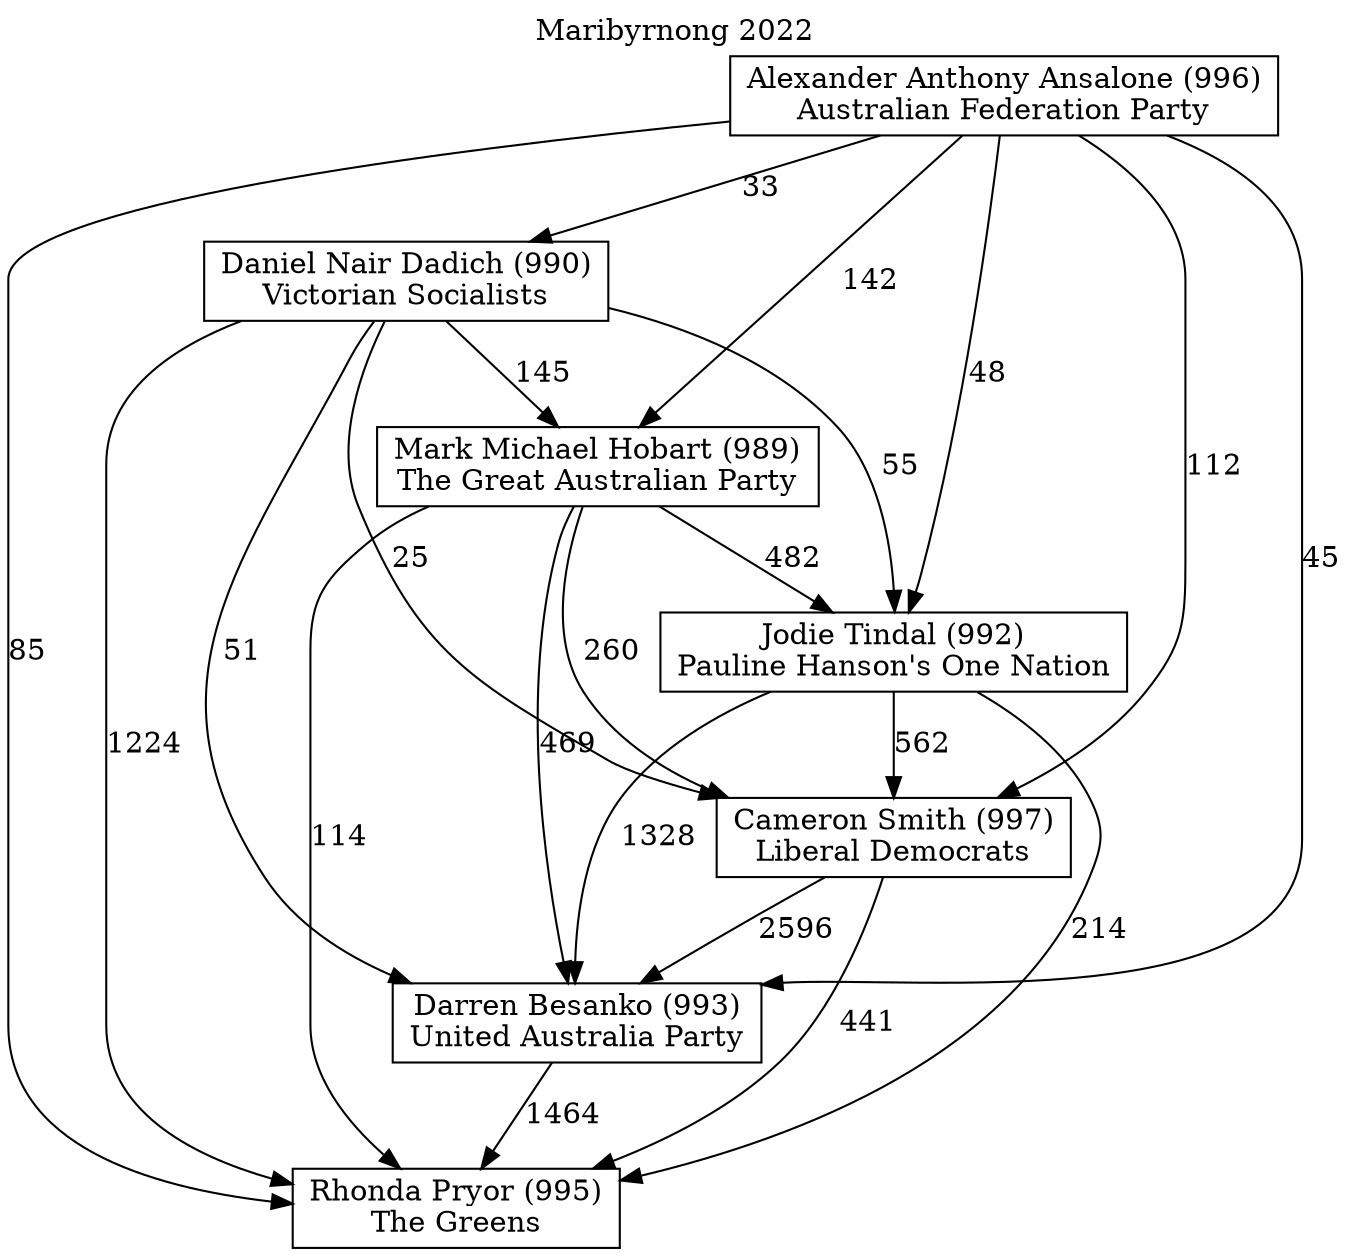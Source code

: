 // House preference flow
digraph "Rhonda Pryor (995)_Maribyrnong_2022" {
	graph [label="Maribyrnong 2022" labelloc=t mclimit=10]
	node [shape=box]
	"Alexander Anthony Ansalone (996)" [label="Alexander Anthony Ansalone (996)
Australian Federation Party"]
	"Cameron Smith (997)" [label="Cameron Smith (997)
Liberal Democrats"]
	"Daniel Nair Dadich (990)" [label="Daniel Nair Dadich (990)
Victorian Socialists"]
	"Darren Besanko (993)" [label="Darren Besanko (993)
United Australia Party"]
	"Jodie Tindal (992)" [label="Jodie Tindal (992)
Pauline Hanson's One Nation"]
	"Mark Michael Hobart (989)" [label="Mark Michael Hobart (989)
The Great Australian Party"]
	"Rhonda Pryor (995)" [label="Rhonda Pryor (995)
The Greens"]
	"Alexander Anthony Ansalone (996)" -> "Cameron Smith (997)" [label=112]
	"Alexander Anthony Ansalone (996)" -> "Daniel Nair Dadich (990)" [label=33]
	"Alexander Anthony Ansalone (996)" -> "Darren Besanko (993)" [label=45]
	"Alexander Anthony Ansalone (996)" -> "Jodie Tindal (992)" [label=48]
	"Alexander Anthony Ansalone (996)" -> "Mark Michael Hobart (989)" [label=142]
	"Alexander Anthony Ansalone (996)" -> "Rhonda Pryor (995)" [label=85]
	"Cameron Smith (997)" -> "Darren Besanko (993)" [label=2596]
	"Cameron Smith (997)" -> "Rhonda Pryor (995)" [label=441]
	"Daniel Nair Dadich (990)" -> "Cameron Smith (997)" [label=25]
	"Daniel Nair Dadich (990)" -> "Darren Besanko (993)" [label=51]
	"Daniel Nair Dadich (990)" -> "Jodie Tindal (992)" [label=55]
	"Daniel Nair Dadich (990)" -> "Mark Michael Hobart (989)" [label=145]
	"Daniel Nair Dadich (990)" -> "Rhonda Pryor (995)" [label=1224]
	"Darren Besanko (993)" -> "Rhonda Pryor (995)" [label=1464]
	"Jodie Tindal (992)" -> "Cameron Smith (997)" [label=562]
	"Jodie Tindal (992)" -> "Darren Besanko (993)" [label=1328]
	"Jodie Tindal (992)" -> "Rhonda Pryor (995)" [label=214]
	"Mark Michael Hobart (989)" -> "Cameron Smith (997)" [label=260]
	"Mark Michael Hobart (989)" -> "Darren Besanko (993)" [label=469]
	"Mark Michael Hobart (989)" -> "Jodie Tindal (992)" [label=482]
	"Mark Michael Hobart (989)" -> "Rhonda Pryor (995)" [label=114]
}
